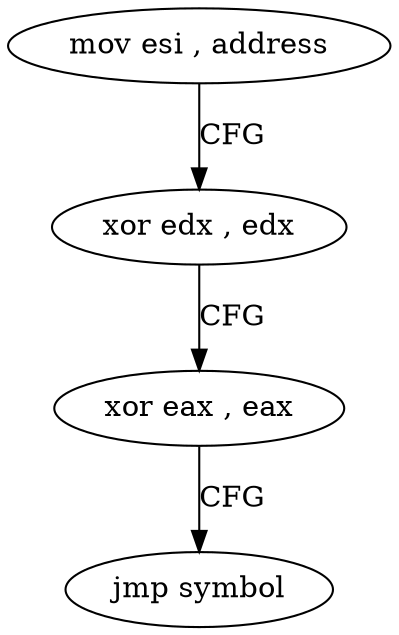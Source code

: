 digraph "func" {
"4260368" [label = "mov esi , address" ]
"4260373" [label = "xor edx , edx" ]
"4260375" [label = "xor eax , eax" ]
"4260377" [label = "jmp symbol" ]
"4260368" -> "4260373" [ label = "CFG" ]
"4260373" -> "4260375" [ label = "CFG" ]
"4260375" -> "4260377" [ label = "CFG" ]
}
